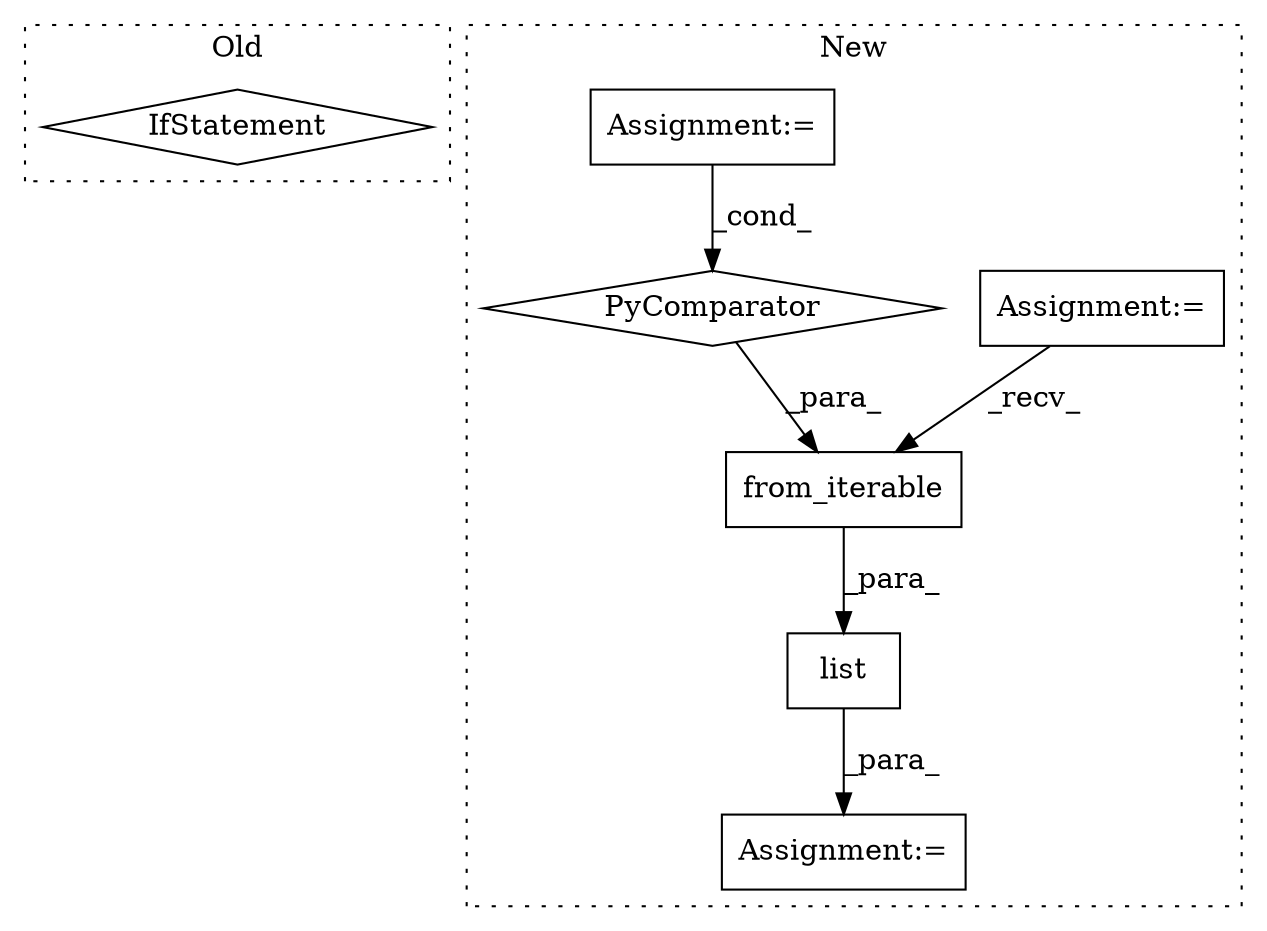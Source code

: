 digraph G {
subgraph cluster0 {
1 [label="IfStatement" a="25" s="2121" l="28" shape="diamond"];
label = "Old";
style="dotted";
}
subgraph cluster1 {
2 [label="from_iterable" a="32" s="2590,2618" l="14,1" shape="box"];
3 [label="Assignment:=" a="7" s="1988" l="9" shape="box"];
4 [label="Assignment:=" a="7" s="1862" l="23" shape="box"];
5 [label="list" a="32" s="2569,2619" l="5,1" shape="box"];
6 [label="Assignment:=" a="7" s="2568" l="1" shape="box"];
7 [label="PyComparator" a="113" s="2240" l="53" shape="diamond"];
label = "New";
style="dotted";
}
2 -> 5 [label="_para_"];
3 -> 2 [label="_recv_"];
4 -> 7 [label="_cond_"];
5 -> 6 [label="_para_"];
7 -> 2 [label="_para_"];
}